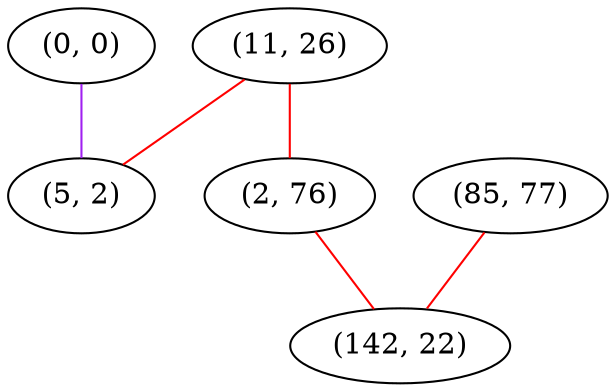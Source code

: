 graph "" {
"(0, 0)";
"(11, 26)";
"(2, 76)";
"(5, 2)";
"(85, 77)";
"(142, 22)";
"(0, 0)" -- "(5, 2)"  [color=purple, key=0, weight=4];
"(11, 26)" -- "(5, 2)"  [color=red, key=0, weight=1];
"(11, 26)" -- "(2, 76)"  [color=red, key=0, weight=1];
"(2, 76)" -- "(142, 22)"  [color=red, key=0, weight=1];
"(85, 77)" -- "(142, 22)"  [color=red, key=0, weight=1];
}
